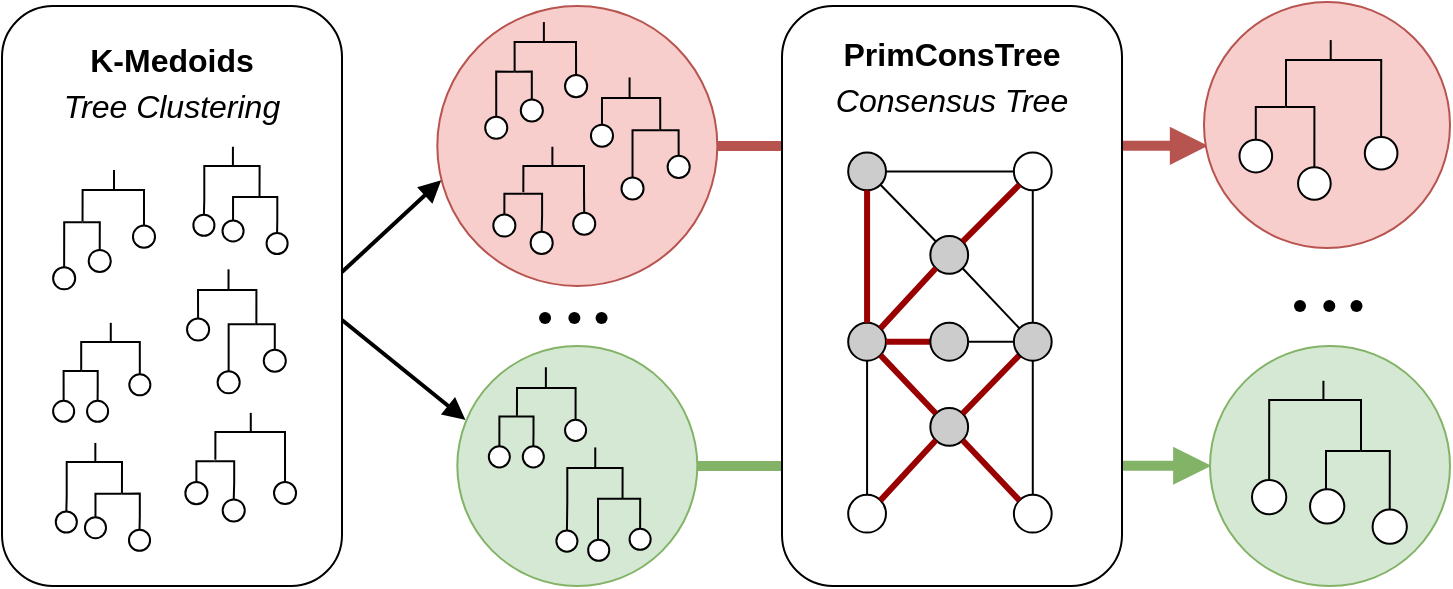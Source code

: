 <mxfile version="24.6.5" type="github">
  <diagram name="Page-1" id="-YpElkYaAKuWAmnfSbVi">
    <mxGraphModel dx="1420" dy="1908" grid="1" gridSize="10" guides="1" tooltips="1" connect="1" arrows="1" fold="1" page="1" pageScale="1" pageWidth="827" pageHeight="1169" math="0" shadow="0">
      <root>
        <mxCell id="0" />
        <mxCell id="1" parent="0" />
        <mxCell id="aS8s-DJT3k0Yt-bZ7xe9-233" style="edgeStyle=orthogonalEdgeStyle;rounded=0;orthogonalLoop=1;jettySize=auto;html=1;strokeWidth=5;endArrow=none;endFill=0;fillColor=#d5e8d4;strokeColor=#82b366;exitX=1;exitY=0.5;exitDx=0;exitDy=0;" edge="1" parent="1" source="aS8s-DJT3k0Yt-bZ7xe9-104">
          <mxGeometry relative="1" as="geometry">
            <mxPoint x="570" y="-290" as="sourcePoint" />
            <mxPoint x="640" y="-290" as="targetPoint" />
          </mxGeometry>
        </mxCell>
        <mxCell id="aS8s-DJT3k0Yt-bZ7xe9-235" style="edgeStyle=orthogonalEdgeStyle;rounded=0;orthogonalLoop=1;jettySize=auto;html=1;strokeWidth=5;endArrow=block;endFill=1;fillColor=#d5e8d4;strokeColor=#82b366;exitX=1;exitY=0.5;exitDx=0;exitDy=0;" edge="1" parent="1">
          <mxGeometry relative="1" as="geometry">
            <mxPoint x="772.66" y="-290.11" as="sourcePoint" />
            <mxPoint x="854.66" y="-290.11" as="targetPoint" />
          </mxGeometry>
        </mxCell>
        <mxCell id="aS8s-DJT3k0Yt-bZ7xe9-230" style="edgeStyle=orthogonalEdgeStyle;rounded=0;orthogonalLoop=1;jettySize=auto;html=1;exitX=1;exitY=0.5;exitDx=0;exitDy=0;entryX=0;entryY=0.241;entryDx=0;entryDy=0;entryPerimeter=0;endArrow=none;endFill=0;fillColor=#f8cecc;strokeColor=#b85450;strokeWidth=5;" edge="1" parent="1" source="aS8s-DJT3k0Yt-bZ7xe9-39" target="aS8s-DJT3k0Yt-bZ7xe9-221">
          <mxGeometry relative="1" as="geometry" />
        </mxCell>
        <mxCell id="aS8s-DJT3k0Yt-bZ7xe9-231" style="edgeStyle=orthogonalEdgeStyle;rounded=0;orthogonalLoop=1;jettySize=auto;html=1;exitX=1;exitY=0.5;exitDx=0;exitDy=0;entryX=0;entryY=0.241;entryDx=0;entryDy=0;entryPerimeter=0;endArrow=block;endFill=1;fillColor=#f8cecc;strokeColor=#b85450;strokeWidth=5;" edge="1" parent="1">
          <mxGeometry relative="1" as="geometry">
            <mxPoint x="781" y="-450.1" as="sourcePoint" />
            <mxPoint x="853" y="-450.1" as="targetPoint" />
          </mxGeometry>
        </mxCell>
        <mxCell id="aS8s-DJT3k0Yt-bZ7xe9-221" value="" style="rounded=1;whiteSpace=wrap;html=1;" vertex="1" parent="1">
          <mxGeometry x="640" y="-520" width="170" height="290" as="geometry" />
        </mxCell>
        <mxCell id="aS8s-DJT3k0Yt-bZ7xe9-1" value="" style="ellipse;whiteSpace=wrap;html=1;aspect=fixed;fontSize=16;movable=1;resizable=1;rotatable=1;deletable=1;editable=1;locked=0;connectable=1;rotation=0;container=0;spacingBottom=1;" vertex="1" parent="1">
          <mxGeometry x="673.09" y="-275.591" width="18.897" height="18.897" as="geometry" />
        </mxCell>
        <mxCell id="aS8s-DJT3k0Yt-bZ7xe9-2" value="" style="ellipse;whiteSpace=wrap;html=1;aspect=fixed;fontSize=20;fillColor=#CCCCCC;movable=1;resizable=1;rotatable=1;deletable=1;editable=1;locked=0;connectable=1;rotation=-90;container=0;" vertex="1" parent="1">
          <mxGeometry x="673.09" y="-446.76" width="18.897" height="18.897" as="geometry" />
        </mxCell>
        <mxCell id="aS8s-DJT3k0Yt-bZ7xe9-3" value="&lt;b&gt;&lt;br&gt;&lt;/b&gt;" style="ellipse;whiteSpace=wrap;html=1;aspect=fixed;fontSize=20;fillColor=#CCCCCC;movable=1;resizable=1;rotatable=1;deletable=1;editable=1;locked=0;connectable=1;rotation=-90;container=0;strokeColor=#000000;" vertex="1" parent="1">
          <mxGeometry x="673.09" y="-361.585" width="18.897" height="18.897" as="geometry" />
        </mxCell>
        <mxCell id="aS8s-DJT3k0Yt-bZ7xe9-4" value="" style="ellipse;whiteSpace=wrap;html=1;aspect=fixed;fontSize=16;movable=1;resizable=1;rotatable=1;deletable=1;editable=1;locked=0;connectable=1;rotation=0;container=0;spacingBottom=1;" vertex="1" parent="1">
          <mxGeometry x="755.942" y="-275.591" width="18.897" height="18.897" as="geometry" />
        </mxCell>
        <mxCell id="aS8s-DJT3k0Yt-bZ7xe9-5" value="" style="ellipse;whiteSpace=wrap;html=1;aspect=fixed;fontSize=16;movable=1;resizable=1;rotatable=1;deletable=1;editable=1;locked=0;connectable=1;rotation=0;container=0;spacingBottom=1;" vertex="1" parent="1">
          <mxGeometry x="755.942" y="-446.76" width="18.897" height="18.897" as="geometry" />
        </mxCell>
        <mxCell id="aS8s-DJT3k0Yt-bZ7xe9-6" value="" style="ellipse;whiteSpace=wrap;html=1;aspect=fixed;fontSize=20;fillColor=#CCCCCC;movable=1;resizable=1;rotatable=1;deletable=1;editable=1;locked=0;connectable=1;rotation=-90;container=0;" vertex="1" parent="1">
          <mxGeometry x="714.168" y="-404.991" width="18.897" height="18.897" as="geometry" />
        </mxCell>
        <mxCell id="aS8s-DJT3k0Yt-bZ7xe9-7" value="" style="ellipse;whiteSpace=wrap;html=1;aspect=fixed;fontSize=20;fillColor=#CCCCCC;movable=1;resizable=1;rotatable=1;deletable=1;editable=1;locked=0;connectable=1;rotation=-90;container=0;" vertex="1" parent="1">
          <mxGeometry x="714.168" y="-318.997" width="18.897" height="18.897" as="geometry" />
        </mxCell>
        <mxCell id="aS8s-DJT3k0Yt-bZ7xe9-8" value="" style="endArrow=none;html=1;rounded=0;entryX=0.5;entryY=0;entryDx=0;entryDy=0;exitX=0;exitY=0.5;exitDx=0;exitDy=0;movable=1;resizable=1;rotatable=1;deletable=1;editable=1;locked=0;connectable=1;" edge="1" parent="1" source="aS8s-DJT3k0Yt-bZ7xe9-3" target="aS8s-DJT3k0Yt-bZ7xe9-1">
          <mxGeometry width="50" height="50" relative="1" as="geometry">
            <mxPoint x="546.375" y="-361.585" as="sourcePoint" />
            <mxPoint x="456.561" y="-361.585" as="targetPoint" />
          </mxGeometry>
        </mxCell>
        <mxCell id="aS8s-DJT3k0Yt-bZ7xe9-9" value="" style="endArrow=none;html=1;rounded=0;entryX=0;entryY=0.5;entryDx=0;entryDy=0;exitX=1;exitY=0.5;exitDx=0;exitDy=0;movable=1;resizable=1;rotatable=1;deletable=1;editable=1;locked=0;connectable=1;strokeWidth=3;strokeColor=#990000;endFill=0;startArrow=none;startFill=0;" edge="1" parent="1" source="aS8s-DJT3k0Yt-bZ7xe9-3" target="aS8s-DJT3k0Yt-bZ7xe9-2">
          <mxGeometry width="50" height="50" relative="1" as="geometry">
            <mxPoint x="552.641" y="-368.956" as="sourcePoint" />
            <mxPoint x="462.827" y="-368.956" as="targetPoint" />
          </mxGeometry>
        </mxCell>
        <mxCell id="aS8s-DJT3k0Yt-bZ7xe9-10" value="" style="endArrow=none;html=1;rounded=0;entryX=0.5;entryY=0;entryDx=0;entryDy=0;exitX=0;exitY=0.5;exitDx=0;exitDy=0;movable=1;resizable=1;rotatable=1;deletable=1;editable=1;locked=0;connectable=1;" edge="1" parent="1" source="aS8s-DJT3k0Yt-bZ7xe9-24" target="aS8s-DJT3k0Yt-bZ7xe9-4">
          <mxGeometry width="50" height="50" relative="1" as="geometry">
            <mxPoint x="765.689" y="-338.653" as="sourcePoint" />
            <mxPoint x="529.665" y="-340.291" as="targetPoint" />
          </mxGeometry>
        </mxCell>
        <mxCell id="aS8s-DJT3k0Yt-bZ7xe9-11" value="" style="endArrow=none;html=1;rounded=0;entryX=1;entryY=0.5;entryDx=0;entryDy=0;exitX=0.5;exitY=1;exitDx=0;exitDy=0;movable=1;resizable=1;rotatable=1;deletable=1;editable=1;locked=0;connectable=1;" edge="1" parent="1" source="aS8s-DJT3k0Yt-bZ7xe9-5" target="aS8s-DJT3k0Yt-bZ7xe9-24">
          <mxGeometry width="50" height="50" relative="1" as="geometry">
            <mxPoint x="561.692" y="-535.211" as="sourcePoint" />
            <mxPoint x="765.689" y="-359.947" as="targetPoint" />
          </mxGeometry>
        </mxCell>
        <mxCell id="aS8s-DJT3k0Yt-bZ7xe9-12" value="" style="endArrow=none;html=1;rounded=0;exitX=1;exitY=1;exitDx=0;exitDy=0;entryX=0;entryY=1;entryDx=0;entryDy=0;movable=1;resizable=1;rotatable=1;deletable=1;editable=1;locked=0;connectable=1;strokeWidth=3;strokeColor=#990000;endFill=0;startArrow=none;startFill=0;" edge="1" parent="1" source="aS8s-DJT3k0Yt-bZ7xe9-6" target="aS8s-DJT3k0Yt-bZ7xe9-5">
          <mxGeometry width="50" height="50" relative="1" as="geometry">
            <mxPoint x="521.311" y="-339.472" as="sourcePoint" />
            <mxPoint x="526.881" y="-417.276" as="targetPoint" />
          </mxGeometry>
        </mxCell>
        <mxCell id="aS8s-DJT3k0Yt-bZ7xe9-13" value="" style="endArrow=none;html=1;rounded=0;entryX=1;entryY=1;entryDx=0;entryDy=0;exitX=0;exitY=0;exitDx=0;exitDy=0;movable=1;resizable=1;rotatable=1;deletable=1;editable=1;locked=0;connectable=1;strokeWidth=3;strokeColor=#990000;endFill=0;startArrow=none;startFill=0;" edge="1" parent="1" source="aS8s-DJT3k0Yt-bZ7xe9-6" target="aS8s-DJT3k0Yt-bZ7xe9-3">
          <mxGeometry width="50" height="50" relative="1" as="geometry">
            <mxPoint x="487.891" y="-472.149" as="sourcePoint" />
            <mxPoint x="463.523" y="-500.813" as="targetPoint" />
          </mxGeometry>
        </mxCell>
        <mxCell id="aS8s-DJT3k0Yt-bZ7xe9-14" value="" style="endArrow=none;html=1;rounded=0;exitX=0;exitY=1;exitDx=0;exitDy=0;entryX=1;entryY=0;entryDx=0;entryDy=0;movable=1;resizable=1;rotatable=1;deletable=1;editable=1;locked=0;connectable=1;strokeWidth=3;strokeColor=#990000;endFill=0;startArrow=none;startFill=0;" edge="1" parent="1" source="aS8s-DJT3k0Yt-bZ7xe9-3" target="aS8s-DJT3k0Yt-bZ7xe9-7">
          <mxGeometry width="50" height="50" relative="1" as="geometry">
            <mxPoint x="533.147" y="-367.318" as="sourcePoint" />
            <mxPoint x="496.246" y="-387.793" as="targetPoint" />
          </mxGeometry>
        </mxCell>
        <mxCell id="aS8s-DJT3k0Yt-bZ7xe9-15" value="" style="endArrow=none;html=1;rounded=0;exitX=0;exitY=0;exitDx=0;exitDy=0;entryX=0;entryY=1;entryDx=0;entryDy=0;movable=1;resizable=1;rotatable=1;deletable=1;editable=1;locked=0;connectable=1;strokeWidth=3;strokeColor=#990000;endFill=0;startArrow=none;startFill=0;" edge="1" parent="1" source="aS8s-DJT3k0Yt-bZ7xe9-4" target="aS8s-DJT3k0Yt-bZ7xe9-7">
          <mxGeometry width="50" height="50" relative="1" as="geometry">
            <mxPoint x="515.045" y="-349.3" as="sourcePoint" />
            <mxPoint x="521.311" y="-426.285" as="targetPoint" />
          </mxGeometry>
        </mxCell>
        <mxCell id="aS8s-DJT3k0Yt-bZ7xe9-16" value="" style="endArrow=none;html=1;rounded=0;entryX=1;entryY=1;entryDx=0;entryDy=0;exitX=0;exitY=0;exitDx=0;exitDy=0;movable=1;resizable=1;rotatable=1;deletable=1;editable=1;locked=0;connectable=1;strokeWidth=3;strokeColor=#990000;endFill=0;startArrow=none;startFill=0;" edge="1" parent="1" source="aS8s-DJT3k0Yt-bZ7xe9-24" target="aS8s-DJT3k0Yt-bZ7xe9-7">
          <mxGeometry width="50" height="50" relative="1" as="geometry">
            <mxPoint x="753.853" y="-341.929" as="sourcePoint" />
            <mxPoint x="463.523" y="-367.318" as="targetPoint" />
          </mxGeometry>
        </mxCell>
        <mxCell id="aS8s-DJT3k0Yt-bZ7xe9-17" value="" style="endArrow=none;html=1;rounded=0;entryX=0.5;entryY=1;entryDx=0;entryDy=0;exitX=0.5;exitY=0;exitDx=0;exitDy=0;movable=1;resizable=1;rotatable=1;deletable=1;editable=1;locked=0;connectable=1;strokeWidth=3;strokeColor=#990000;endFill=0;startArrow=none;startFill=0;" edge="1" parent="1" source="aS8s-DJT3k0Yt-bZ7xe9-21" target="aS8s-DJT3k0Yt-bZ7xe9-3">
          <mxGeometry width="50" height="50" relative="1" as="geometry">
            <mxPoint x="751.068" y="-354.214" as="sourcePoint" />
            <mxPoint x="711.383" y="-318.178" as="targetPoint" />
          </mxGeometry>
        </mxCell>
        <mxCell id="aS8s-DJT3k0Yt-bZ7xe9-18" value="" style="endArrow=none;html=1;rounded=0;entryX=0.5;entryY=1;entryDx=0;entryDy=0;movable=1;resizable=1;rotatable=1;deletable=1;editable=1;locked=0;connectable=1;exitX=0;exitY=0.5;exitDx=0;exitDy=0;" edge="1" parent="1" source="aS8s-DJT3k0Yt-bZ7xe9-5" target="aS8s-DJT3k0Yt-bZ7xe9-2">
          <mxGeometry width="50" height="50" relative="1" as="geometry">
            <mxPoint x="746.891" y="-434.475" as="sourcePoint" />
            <mxPoint x="711.383" y="-404.172" as="targetPoint" />
          </mxGeometry>
        </mxCell>
        <mxCell id="aS8s-DJT3k0Yt-bZ7xe9-19" value="" style="endArrow=none;html=1;rounded=0;entryX=0;entryY=1;entryDx=0;entryDy=0;exitX=1;exitY=0;exitDx=0;exitDy=0;movable=1;resizable=1;rotatable=1;deletable=1;editable=1;locked=0;connectable=1;" edge="1" parent="1" source="aS8s-DJT3k0Yt-bZ7xe9-24" target="aS8s-DJT3k0Yt-bZ7xe9-6">
          <mxGeometry width="50" height="50" relative="1" as="geometry">
            <mxPoint x="753.853" y="-356.671" as="sourcePoint" />
            <mxPoint x="716.953" y="-324.73" as="targetPoint" />
          </mxGeometry>
        </mxCell>
        <mxCell id="aS8s-DJT3k0Yt-bZ7xe9-20" value="" style="endArrow=none;html=1;rounded=0;entryX=0.5;entryY=1;entryDx=0;entryDy=0;exitX=0.5;exitY=0;exitDx=0;exitDy=0;movable=1;resizable=1;rotatable=1;deletable=1;editable=1;locked=0;connectable=1;" edge="1" parent="1" source="aS8s-DJT3k0Yt-bZ7xe9-24" target="aS8s-DJT3k0Yt-bZ7xe9-21">
          <mxGeometry width="50" height="50" relative="1" as="geometry">
            <mxPoint x="751.068" y="-349.3" as="sourcePoint" />
            <mxPoint x="493.461" y="-451.674" as="targetPoint" />
          </mxGeometry>
        </mxCell>
        <mxCell id="aS8s-DJT3k0Yt-bZ7xe9-21" value="" style="ellipse;whiteSpace=wrap;html=1;aspect=fixed;fillColor=#CCCCCC;movable=1;resizable=1;rotatable=1;deletable=1;editable=1;locked=0;connectable=1;rotation=-90;container=0;" vertex="1" parent="1">
          <mxGeometry x="714.168" y="-361.585" width="18.897" height="18.897" as="geometry" />
        </mxCell>
        <mxCell id="aS8s-DJT3k0Yt-bZ7xe9-22" value="" style="endArrow=none;html=1;rounded=0;entryX=1;entryY=0;entryDx=0;entryDy=0;exitX=0;exitY=0;exitDx=0;exitDy=0;movable=1;resizable=1;rotatable=1;deletable=1;editable=1;locked=0;connectable=1;strokeWidth=3;strokeColor=#990000;endFill=0;startArrow=none;startFill=0;" edge="1" parent="1" source="aS8s-DJT3k0Yt-bZ7xe9-7" target="aS8s-DJT3k0Yt-bZ7xe9-1">
          <mxGeometry width="50" height="50" relative="1" as="geometry">
            <mxPoint x="765.689" y="-477.063" as="sourcePoint" />
            <mxPoint x="741.321" y="-506.546" as="targetPoint" />
          </mxGeometry>
        </mxCell>
        <mxCell id="aS8s-DJT3k0Yt-bZ7xe9-23" value="" style="endArrow=none;html=1;rounded=0;entryX=0;entryY=1;entryDx=0;entryDy=0;exitX=1;exitY=0;exitDx=0;exitDy=0;movable=1;resizable=1;rotatable=1;deletable=1;editable=1;locked=0;connectable=1;" edge="1" parent="1" source="aS8s-DJT3k0Yt-bZ7xe9-6" target="aS8s-DJT3k0Yt-bZ7xe9-2">
          <mxGeometry width="50" height="50" relative="1" as="geometry">
            <mxPoint x="765.689" y="-460.683" as="sourcePoint" />
            <mxPoint x="741.321" y="-490.167" as="targetPoint" />
          </mxGeometry>
        </mxCell>
        <mxCell id="aS8s-DJT3k0Yt-bZ7xe9-24" value="" style="ellipse;whiteSpace=wrap;html=1;aspect=fixed;fillColor=#CCCCCC;movable=1;resizable=1;rotatable=1;deletable=1;editable=1;locked=0;connectable=1;rotation=-90;container=0;" vertex="1" parent="1">
          <mxGeometry x="755.942" y="-361.585" width="18.897" height="18.897" as="geometry" />
        </mxCell>
        <mxCell id="aS8s-DJT3k0Yt-bZ7xe9-195" value="" style="ellipse;whiteSpace=wrap;html=1;aspect=fixed;fillColor=#d5e8d4;strokeColor=#82b366;" vertex="1" parent="1">
          <mxGeometry x="854" y="-350" width="120" height="120" as="geometry" />
        </mxCell>
        <mxCell id="aS8s-DJT3k0Yt-bZ7xe9-222" value="" style="group" vertex="1" connectable="0" parent="1">
          <mxGeometry x="875" y="-332.74" width="77.67" height="81.66" as="geometry" />
        </mxCell>
        <mxCell id="aS8s-DJT3k0Yt-bZ7xe9-209" value="" style="endArrow=none;html=1;rounded=0;edgeStyle=orthogonalEdgeStyle;endFill=0;entryX=0.5;entryY=0;entryDx=0;entryDy=0;" edge="1" parent="aS8s-DJT3k0Yt-bZ7xe9-222" target="aS8s-DJT3k0Yt-bZ7xe9-210">
          <mxGeometry width="50" height="50" relative="1" as="geometry">
            <mxPoint x="43" y="9.74" as="sourcePoint" />
            <mxPoint x="5.449" y="32.261" as="targetPoint" />
            <Array as="points">
              <mxPoint x="9" y="10" />
            </Array>
          </mxGeometry>
        </mxCell>
        <mxCell id="aS8s-DJT3k0Yt-bZ7xe9-210" value="" style="ellipse;whiteSpace=wrap;html=1;aspect=fixed;fontSize=14;movable=1;resizable=1;rotatable=1;deletable=1;editable=1;locked=0;connectable=1;rotation=0;" vertex="1" parent="aS8s-DJT3k0Yt-bZ7xe9-222">
          <mxGeometry y="49.729" width="17.137" height="17.137" as="geometry" />
        </mxCell>
        <mxCell id="aS8s-DJT3k0Yt-bZ7xe9-211" value="" style="endArrow=none;html=1;rounded=0;edgeStyle=orthogonalEdgeStyle;endFill=0;" edge="1" parent="aS8s-DJT3k0Yt-bZ7xe9-222">
          <mxGeometry width="50" height="50" relative="1" as="geometry">
            <mxPoint x="42" y="9.74" as="sourcePoint" />
            <mxPoint x="54.503" y="34.949" as="targetPoint" />
            <Array as="points">
              <mxPoint x="55" y="10" />
            </Array>
          </mxGeometry>
        </mxCell>
        <mxCell id="aS8s-DJT3k0Yt-bZ7xe9-212" value="" style="ellipse;whiteSpace=wrap;html=1;aspect=fixed;fontSize=14;movable=1;resizable=1;rotatable=1;deletable=1;editable=1;locked=0;connectable=1;rotation=0;" vertex="1" parent="aS8s-DJT3k0Yt-bZ7xe9-222">
          <mxGeometry x="60.298" y="64.523" width="17.137" height="17.137" as="geometry" />
        </mxCell>
        <mxCell id="aS8s-DJT3k0Yt-bZ7xe9-213" value="" style="endArrow=none;html=1;rounded=0;movable=1;resizable=1;rotatable=1;deletable=1;editable=1;locked=0;connectable=1;" edge="1" parent="aS8s-DJT3k0Yt-bZ7xe9-222">
          <mxGeometry width="50" height="50" relative="1" as="geometry">
            <mxPoint x="65.935" y="69.536" as="sourcePoint" />
            <mxPoint x="65.38" y="69.114" as="targetPoint" />
          </mxGeometry>
        </mxCell>
        <mxCell id="aS8s-DJT3k0Yt-bZ7xe9-214" value="" style="ellipse;whiteSpace=wrap;html=1;aspect=fixed;fontSize=14;movable=1;resizable=1;rotatable=1;deletable=1;editable=1;locked=0;connectable=1;rotation=0;" vertex="1" parent="aS8s-DJT3k0Yt-bZ7xe9-222">
          <mxGeometry x="29.021" y="54.347" width="17.137" height="17.137" as="geometry" />
        </mxCell>
        <mxCell id="aS8s-DJT3k0Yt-bZ7xe9-215" value="" style="endArrow=none;html=1;rounded=0;entryX=0.5;entryY=0;entryDx=0;entryDy=0;edgeStyle=orthogonalEdgeStyle;endFill=0;" edge="1" parent="aS8s-DJT3k0Yt-bZ7xe9-222" target="aS8s-DJT3k0Yt-bZ7xe9-212">
          <mxGeometry width="50" height="50" relative="1" as="geometry">
            <mxPoint x="54.121" y="35.285" as="sourcePoint" />
            <mxPoint x="82.139" y="69.536" as="targetPoint" />
            <Array as="points">
              <mxPoint x="69" y="35" />
            </Array>
          </mxGeometry>
        </mxCell>
        <mxCell id="aS8s-DJT3k0Yt-bZ7xe9-216" value="" style="endArrow=none;html=1;rounded=0;entryX=0.5;entryY=0;entryDx=0;entryDy=0;edgeStyle=elbowEdgeStyle;endFill=0;" edge="1" parent="aS8s-DJT3k0Yt-bZ7xe9-222" target="aS8s-DJT3k0Yt-bZ7xe9-214">
          <mxGeometry width="50" height="50" relative="1" as="geometry">
            <mxPoint x="54.121" y="35.285" as="sourcePoint" />
            <mxPoint x="29.818" y="69.536" as="targetPoint" />
            <Array as="points">
              <mxPoint x="37" y="44" />
            </Array>
          </mxGeometry>
        </mxCell>
        <mxCell id="aS8s-DJT3k0Yt-bZ7xe9-160" value="" style="ellipse;whiteSpace=wrap;html=1;aspect=fixed;fillColor=#f8cecc;strokeColor=#b85450;" vertex="1" parent="1">
          <mxGeometry x="851" y="-522" width="123" height="123" as="geometry" />
        </mxCell>
        <mxCell id="aS8s-DJT3k0Yt-bZ7xe9-223" value="" style="group" vertex="1" connectable="0" parent="1">
          <mxGeometry x="868.74" y="-502.96" width="84" height="81.97" as="geometry" />
        </mxCell>
        <mxCell id="aS8s-DJT3k0Yt-bZ7xe9-182" value="" style="endArrow=none;html=1;rounded=0;movable=1;resizable=1;rotatable=1;deletable=1;editable=1;locked=0;connectable=1;" edge="1" parent="aS8s-DJT3k0Yt-bZ7xe9-223">
          <mxGeometry width="50" height="50" relative="1" as="geometry">
            <mxPoint x="34.913" y="68.288" as="sourcePoint" />
            <mxPoint x="34.36" y="67.858" as="targetPoint" />
          </mxGeometry>
        </mxCell>
        <mxCell id="aS8s-DJT3k0Yt-bZ7xe9-183" value="" style="ellipse;whiteSpace=wrap;html=1;aspect=fixed;fontSize=14;movable=1;resizable=1;rotatable=1;deletable=1;editable=1;locked=0;connectable=1;rotation=0;container=0;" vertex="1" parent="aS8s-DJT3k0Yt-bZ7xe9-223">
          <mxGeometry y="49.844" width="16.329" height="16.329" as="geometry" />
        </mxCell>
        <mxCell id="aS8s-DJT3k0Yt-bZ7xe9-184" value="" style="endArrow=none;html=1;rounded=0;edgeStyle=orthogonalEdgeStyle;endFill=0;" edge="1" parent="aS8s-DJT3k0Yt-bZ7xe9-223">
          <mxGeometry width="50" height="50" relative="1" as="geometry">
            <mxPoint x="56.26" y="9.96" as="sourcePoint" />
            <mxPoint x="23.26" y="32.96" as="targetPoint" />
            <Array as="points">
              <mxPoint x="24" y="10" />
            </Array>
          </mxGeometry>
        </mxCell>
        <mxCell id="aS8s-DJT3k0Yt-bZ7xe9-185" value="" style="endArrow=none;html=1;rounded=0;entryX=0.5;entryY=0;entryDx=0;entryDy=0;edgeStyle=orthogonalEdgeStyle;endFill=0;" edge="1" parent="aS8s-DJT3k0Yt-bZ7xe9-223" target="aS8s-DJT3k0Yt-bZ7xe9-187">
          <mxGeometry width="50" height="50" relative="1" as="geometry">
            <mxPoint x="23.121" y="33.425" as="sourcePoint" />
            <mxPoint x="51.088" y="68.288" as="targetPoint" />
            <Array as="points">
              <mxPoint x="37" y="33" />
            </Array>
          </mxGeometry>
        </mxCell>
        <mxCell id="aS8s-DJT3k0Yt-bZ7xe9-186" value="" style="endArrow=none;html=1;rounded=0;entryX=0.5;entryY=0;entryDx=0;entryDy=0;edgeStyle=orthogonalEdgeStyle;endFill=0;" edge="1" parent="aS8s-DJT3k0Yt-bZ7xe9-223" target="aS8s-DJT3k0Yt-bZ7xe9-183">
          <mxGeometry width="50" height="50" relative="1" as="geometry">
            <mxPoint x="23.121" y="33.425" as="sourcePoint" />
            <mxPoint x="-1.137" y="68.288" as="targetPoint" />
            <Array as="points">
              <mxPoint x="8.16" y="32.837" />
            </Array>
          </mxGeometry>
        </mxCell>
        <mxCell id="aS8s-DJT3k0Yt-bZ7xe9-187" value="" style="ellipse;whiteSpace=wrap;html=1;aspect=fixed;fontSize=14;movable=1;resizable=1;rotatable=1;deletable=1;editable=1;locked=0;connectable=1;rotation=0;container=0;" vertex="1" parent="aS8s-DJT3k0Yt-bZ7xe9-223">
          <mxGeometry x="29.287" y="63.527" width="16.329" height="16.329" as="geometry" />
        </mxCell>
        <mxCell id="aS8s-DJT3k0Yt-bZ7xe9-188" value="" style="ellipse;whiteSpace=wrap;html=1;aspect=fixed;fontSize=14;movable=1;resizable=1;rotatable=1;deletable=1;editable=1;locked=0;connectable=1;rotation=0;container=0;" vertex="1" parent="aS8s-DJT3k0Yt-bZ7xe9-223">
          <mxGeometry x="62.66" y="48.428" width="16.329" height="16.329" as="geometry" />
        </mxCell>
        <mxCell id="aS8s-DJT3k0Yt-bZ7xe9-189" value="" style="endArrow=none;html=1;rounded=0;entryX=0.5;entryY=0;entryDx=0;entryDy=0;edgeStyle=orthogonalEdgeStyle;endFill=0;" edge="1" parent="aS8s-DJT3k0Yt-bZ7xe9-223" target="aS8s-DJT3k0Yt-bZ7xe9-188">
          <mxGeometry width="50" height="50" relative="1" as="geometry">
            <mxPoint x="54.26" y="9.96" as="sourcePoint" />
            <mxPoint x="73.056" y="45.797" as="targetPoint" />
            <Array as="points">
              <mxPoint x="71" y="10" />
            </Array>
          </mxGeometry>
        </mxCell>
        <mxCell id="aS8s-DJT3k0Yt-bZ7xe9-344" value="" style="endArrow=none;html=1;rounded=0;" edge="1" parent="aS8s-DJT3k0Yt-bZ7xe9-223">
          <mxGeometry width="50" height="50" relative="1" as="geometry">
            <mxPoint x="45.62" y="10" as="sourcePoint" />
            <mxPoint x="45.62" as="targetPoint" />
          </mxGeometry>
        </mxCell>
        <mxCell id="aS8s-DJT3k0Yt-bZ7xe9-224" value="" style="group" vertex="1" connectable="0" parent="1">
          <mxGeometry x="889" y="-380" width="48.26" height="20" as="geometry" />
        </mxCell>
        <mxCell id="aS8s-DJT3k0Yt-bZ7xe9-225" value="" style="shape=waypoint;sketch=0;fillStyle=solid;size=6;pointerEvents=1;points=[];fillColor=none;resizable=0;rotatable=0;perimeter=centerPerimeter;snapToPoint=1;" vertex="1" parent="aS8s-DJT3k0Yt-bZ7xe9-224">
          <mxGeometry width="20" height="20" as="geometry" />
        </mxCell>
        <mxCell id="aS8s-DJT3k0Yt-bZ7xe9-226" value="" style="shape=waypoint;sketch=0;fillStyle=solid;size=6;pointerEvents=1;points=[];fillColor=none;resizable=0;rotatable=0;perimeter=centerPerimeter;snapToPoint=1;" vertex="1" parent="aS8s-DJT3k0Yt-bZ7xe9-224">
          <mxGeometry x="14.66" width="20" height="20" as="geometry" />
        </mxCell>
        <mxCell id="aS8s-DJT3k0Yt-bZ7xe9-227" value="" style="shape=waypoint;sketch=0;fillStyle=solid;size=6;pointerEvents=1;points=[];fillColor=none;resizable=0;rotatable=0;perimeter=centerPerimeter;snapToPoint=1;" vertex="1" parent="aS8s-DJT3k0Yt-bZ7xe9-224">
          <mxGeometry x="28.26" width="20" height="20" as="geometry" />
        </mxCell>
        <mxCell id="aS8s-DJT3k0Yt-bZ7xe9-39" value="" style="ellipse;whiteSpace=wrap;html=1;aspect=fixed;fillColor=#f8cecc;strokeColor=#b85450;container=0;" vertex="1" parent="1">
          <mxGeometry x="467.66" y="-520" width="140" height="140" as="geometry" />
        </mxCell>
        <mxCell id="aS8s-DJT3k0Yt-bZ7xe9-54" value="" style="endArrow=none;html=1;rounded=0;movable=1;resizable=1;rotatable=1;deletable=1;editable=1;locked=0;connectable=1;" edge="1" parent="1">
          <mxGeometry width="50" height="50" relative="1" as="geometry">
            <mxPoint x="586.396" y="-435.767" as="sourcePoint" />
            <mxPoint x="586.043" y="-436.039" as="targetPoint" />
          </mxGeometry>
        </mxCell>
        <mxCell id="aS8s-DJT3k0Yt-bZ7xe9-55" value="" style="ellipse;whiteSpace=wrap;html=1;aspect=fixed;fontSize=14;movable=1;resizable=1;rotatable=1;deletable=1;editable=1;locked=0;connectable=1;rotation=0;container=0;" vertex="1" parent="1">
          <mxGeometry x="559.738" y="-434.294" width="11.049" height="11.049" as="geometry" />
        </mxCell>
        <mxCell id="aS8s-DJT3k0Yt-bZ7xe9-57" value="" style="endArrow=none;html=1;rounded=0;entryX=0.5;entryY=0;entryDx=0;entryDy=0;edgeStyle=orthogonalEdgeStyle;endFill=0;" edge="1" parent="1" target="aS8s-DJT3k0Yt-bZ7xe9-59">
          <mxGeometry width="50" height="50" relative="1" as="geometry">
            <mxPoint x="578.882" y="-457.85" as="sourcePoint" />
            <mxPoint x="596.703" y="-435.767" as="targetPoint" />
          </mxGeometry>
        </mxCell>
        <mxCell id="aS8s-DJT3k0Yt-bZ7xe9-58" value="" style="endArrow=none;html=1;rounded=0;entryX=0.5;entryY=0;entryDx=0;entryDy=0;edgeStyle=elbowEdgeStyle;endFill=0;" edge="1" parent="1" target="aS8s-DJT3k0Yt-bZ7xe9-55">
          <mxGeometry width="50" height="50" relative="1" as="geometry">
            <mxPoint x="578.882" y="-457.85" as="sourcePoint" />
            <mxPoint x="563.425" y="-435.767" as="targetPoint" />
            <Array as="points">
              <mxPoint x="565.259" y="-446.8" />
            </Array>
          </mxGeometry>
        </mxCell>
        <mxCell id="aS8s-DJT3k0Yt-bZ7xe9-28" value="" style="endArrow=none;html=1;rounded=0;movable=1;resizable=1;rotatable=1;deletable=1;editable=1;locked=0;connectable=1;" edge="1" parent="1">
          <mxGeometry width="50" height="50" relative="1" as="geometry">
            <mxPoint x="513.84" y="-465.078" as="sourcePoint" />
            <mxPoint x="513.487" y="-465.35" as="targetPoint" />
          </mxGeometry>
        </mxCell>
        <mxCell id="aS8s-DJT3k0Yt-bZ7xe9-29" value="" style="ellipse;whiteSpace=wrap;html=1;aspect=fixed;fontSize=14;movable=1;resizable=1;rotatable=1;deletable=1;editable=1;locked=0;connectable=1;rotation=0;container=0;" vertex="1" parent="1">
          <mxGeometry x="491.593" y="-464.627" width="11.049" height="11.049" as="geometry" />
        </mxCell>
        <mxCell id="aS8s-DJT3k0Yt-bZ7xe9-30" value="" style="endArrow=none;html=1;rounded=0;edgeStyle=orthogonalEdgeStyle;endFill=0;" edge="1" parent="1">
          <mxGeometry width="50" height="50" relative="1" as="geometry">
            <mxPoint x="528" y="-502" as="sourcePoint" />
            <mxPoint x="506.326" y="-487.533" as="targetPoint" />
            <Array as="points">
              <mxPoint x="506" y="-502" />
            </Array>
          </mxGeometry>
        </mxCell>
        <mxCell id="aS8s-DJT3k0Yt-bZ7xe9-32" value="" style="endArrow=none;html=1;rounded=0;entryX=0.5;entryY=0;entryDx=0;entryDy=0;edgeStyle=orthogonalEdgeStyle;endFill=0;" edge="1" parent="1" target="aS8s-DJT3k0Yt-bZ7xe9-34">
          <mxGeometry width="50" height="50" relative="1" as="geometry">
            <mxPoint x="506.326" y="-487.161" as="sourcePoint" />
            <mxPoint x="524.146" y="-465.078" as="targetPoint" />
          </mxGeometry>
        </mxCell>
        <mxCell id="aS8s-DJT3k0Yt-bZ7xe9-33" value="" style="endArrow=none;html=1;rounded=0;entryX=0.5;entryY=0;entryDx=0;entryDy=0;edgeStyle=orthogonalEdgeStyle;endFill=0;" edge="1" parent="1" target="aS8s-DJT3k0Yt-bZ7xe9-29">
          <mxGeometry width="50" height="50" relative="1" as="geometry">
            <mxPoint x="506.326" y="-487.161" as="sourcePoint" />
            <mxPoint x="490.868" y="-465.078" as="targetPoint" />
            <Array as="points">
              <mxPoint x="496.793" y="-487.533" />
            </Array>
          </mxGeometry>
        </mxCell>
        <mxCell id="aS8s-DJT3k0Yt-bZ7xe9-34" value="" style="ellipse;whiteSpace=wrap;html=1;aspect=fixed;fontSize=14;movable=1;resizable=1;rotatable=1;deletable=1;editable=1;locked=0;connectable=1;rotation=0;container=0;" vertex="1" parent="1">
          <mxGeometry x="509.388" y="-473.293" width="11.049" height="11.049" as="geometry" />
        </mxCell>
        <mxCell id="aS8s-DJT3k0Yt-bZ7xe9-35" value="" style="ellipse;whiteSpace=wrap;html=1;aspect=fixed;fontSize=14;movable=1;resizable=1;rotatable=1;deletable=1;editable=1;locked=0;connectable=1;rotation=0;container=0;" vertex="1" parent="1">
          <mxGeometry x="531.521" y="-485.458" width="11.049" height="11.049" as="geometry" />
        </mxCell>
        <mxCell id="aS8s-DJT3k0Yt-bZ7xe9-36" value="" style="endArrow=none;html=1;rounded=0;entryX=0.5;entryY=0;entryDx=0;entryDy=0;edgeStyle=orthogonalEdgeStyle;endFill=0;" edge="1" parent="1" target="aS8s-DJT3k0Yt-bZ7xe9-35">
          <mxGeometry width="50" height="50" relative="1" as="geometry">
            <mxPoint x="527" y="-502" as="sourcePoint" />
            <mxPoint x="538.145" y="-479.324" as="targetPoint" />
          </mxGeometry>
        </mxCell>
        <mxCell id="aS8s-DJT3k0Yt-bZ7xe9-56" value="" style="endArrow=none;html=1;rounded=0;edgeStyle=orthogonalEdgeStyle;endFill=0;entryX=0.5;entryY=0;entryDx=0;entryDy=0;" edge="1" parent="1" target="aS8s-DJT3k0Yt-bZ7xe9-60">
          <mxGeometry width="50" height="50" relative="1" as="geometry">
            <mxPoint x="573" y="-474" as="sourcePoint" />
            <mxPoint x="547.925" y="-459.8" as="targetPoint" />
            <Array as="points">
              <mxPoint x="550" y="-474" />
            </Array>
          </mxGeometry>
        </mxCell>
        <mxCell id="aS8s-DJT3k0Yt-bZ7xe9-60" value="" style="ellipse;whiteSpace=wrap;html=1;aspect=fixed;fontSize=14;movable=1;resizable=1;rotatable=1;deletable=1;editable=1;locked=0;connectable=1;rotation=0;container=0;" vertex="1" parent="1">
          <mxGeometry x="544.46" y="-460.671" width="11.049" height="11.049" as="geometry" />
        </mxCell>
        <mxCell id="aS8s-DJT3k0Yt-bZ7xe9-61" value="" style="endArrow=none;html=1;rounded=0;edgeStyle=orthogonalEdgeStyle;endFill=0;" edge="1" parent="1">
          <mxGeometry width="50" height="50" relative="1" as="geometry">
            <mxPoint x="570" y="-474" as="sourcePoint" />
            <mxPoint x="579.125" y="-458.067" as="targetPoint" />
          </mxGeometry>
        </mxCell>
        <mxCell id="aS8s-DJT3k0Yt-bZ7xe9-59" value="" style="ellipse;whiteSpace=wrap;html=1;aspect=fixed;fontSize=14;movable=1;resizable=1;rotatable=1;deletable=1;editable=1;locked=0;connectable=1;rotation=0;container=0;" vertex="1" parent="1">
          <mxGeometry x="582.811" y="-445.066" width="11.049" height="11.049" as="geometry" />
        </mxCell>
        <mxCell id="aS8s-DJT3k0Yt-bZ7xe9-94" value="" style="endArrow=none;html=1;rounded=0;movable=1;resizable=1;rotatable=1;deletable=1;editable=1;locked=0;connectable=1;" edge="1" parent="1">
          <mxGeometry width="50" height="50" relative="1" as="geometry">
            <mxPoint x="517.896" y="-404.065" as="sourcePoint" />
            <mxPoint x="517.543" y="-404.337" as="targetPoint" />
          </mxGeometry>
        </mxCell>
        <mxCell id="aS8s-DJT3k0Yt-bZ7xe9-95" value="" style="ellipse;whiteSpace=wrap;html=1;aspect=fixed;fontSize=14;movable=1;resizable=1;rotatable=1;deletable=1;editable=1;locked=0;connectable=1;rotation=0;container=0;" vertex="1" parent="1">
          <mxGeometry x="495.649" y="-415.747" width="11.049" height="11.049" as="geometry" />
        </mxCell>
        <mxCell id="aS8s-DJT3k0Yt-bZ7xe9-96" value="" style="endArrow=none;html=1;rounded=0;edgeStyle=orthogonalEdgeStyle;endFill=0;" edge="1" parent="1">
          <mxGeometry width="50" height="50" relative="1" as="geometry">
            <mxPoint x="533" y="-440" as="sourcePoint" />
            <mxPoint x="510.659" y="-426.867" as="targetPoint" />
            <Array as="points">
              <mxPoint x="511" y="-440" />
            </Array>
          </mxGeometry>
        </mxCell>
        <mxCell id="aS8s-DJT3k0Yt-bZ7xe9-97" value="" style="endArrow=none;html=1;rounded=0;entryX=0.5;entryY=0;entryDx=0;entryDy=0;edgeStyle=orthogonalEdgeStyle;endFill=0;" edge="1" target="aS8s-DJT3k0Yt-bZ7xe9-99" parent="1">
          <mxGeometry width="50" height="50" relative="1" as="geometry">
            <mxPoint x="510.382" y="-426.147" as="sourcePoint" />
            <mxPoint x="528.202" y="-404.065" as="targetPoint" />
            <Array as="points">
              <mxPoint x="520.049" y="-426.32" />
              <mxPoint x="520.049" y="-415.32" />
              <mxPoint x="520.049" y="-415.32" />
            </Array>
          </mxGeometry>
        </mxCell>
        <mxCell id="aS8s-DJT3k0Yt-bZ7xe9-98" value="" style="endArrow=none;html=1;rounded=0;entryX=0.5;entryY=0;entryDx=0;entryDy=0;edgeStyle=orthogonalEdgeStyle;endFill=0;" edge="1" target="aS8s-DJT3k0Yt-bZ7xe9-95" parent="1">
          <mxGeometry width="50" height="50" relative="1" as="geometry">
            <mxPoint x="510.382" y="-426.147" as="sourcePoint" />
            <mxPoint x="494.924" y="-404.065" as="targetPoint" />
            <Array as="points">
              <mxPoint x="500.849" y="-426.52" />
            </Array>
          </mxGeometry>
        </mxCell>
        <mxCell id="aS8s-DJT3k0Yt-bZ7xe9-99" value="" style="ellipse;whiteSpace=wrap;html=1;aspect=fixed;fontSize=14;movable=1;resizable=1;rotatable=1;deletable=1;editable=1;locked=0;connectable=1;rotation=0;container=0;" vertex="1" parent="1">
          <mxGeometry x="514.311" y="-407.08" width="11.049" height="11.049" as="geometry" />
        </mxCell>
        <mxCell id="aS8s-DJT3k0Yt-bZ7xe9-100" value="" style="ellipse;whiteSpace=wrap;html=1;aspect=fixed;fontSize=14;movable=1;resizable=1;rotatable=1;deletable=1;editable=1;locked=0;connectable=1;rotation=0;container=0;" vertex="1" parent="1">
          <mxGeometry x="535.577" y="-416.644" width="11.049" height="11.049" as="geometry" />
        </mxCell>
        <mxCell id="aS8s-DJT3k0Yt-bZ7xe9-101" value="" style="endArrow=none;html=1;rounded=0;entryX=0.5;entryY=0;entryDx=0;entryDy=0;edgeStyle=orthogonalEdgeStyle;endFill=0;" edge="1" target="aS8s-DJT3k0Yt-bZ7xe9-100" parent="1">
          <mxGeometry width="50" height="50" relative="1" as="geometry">
            <mxPoint x="530" y="-440" as="sourcePoint" />
            <mxPoint x="542.201" y="-418.311" as="targetPoint" />
            <Array as="points">
              <mxPoint x="541" y="-440" />
              <mxPoint x="541" y="-428" />
              <mxPoint x="541" y="-428" />
            </Array>
          </mxGeometry>
        </mxCell>
        <mxCell id="aS8s-DJT3k0Yt-bZ7xe9-104" value="" style="ellipse;whiteSpace=wrap;html=1;aspect=fixed;fillColor=#d5e8d4;strokeColor=#82b366;container=0;" vertex="1" parent="1">
          <mxGeometry x="477.66" y="-350" width="120" height="120" as="geometry" />
        </mxCell>
        <mxCell id="aS8s-DJT3k0Yt-bZ7xe9-119" value="" style="endArrow=none;html=1;rounded=0;edgeStyle=orthogonalEdgeStyle;endFill=0;entryX=0.5;entryY=0;entryDx=0;entryDy=0;" edge="1" parent="1" target="aS8s-DJT3k0Yt-bZ7xe9-120">
          <mxGeometry width="50" height="50" relative="1" as="geometry">
            <mxPoint x="554" y="-289" as="sourcePoint" />
            <mxPoint x="530.495" y="-275.472" as="targetPoint" />
            <Array as="points">
              <mxPoint x="532.66" y="-289.2" />
              <mxPoint x="532.66" y="-272.2" />
              <mxPoint x="532.66" y="-272.2" />
            </Array>
          </mxGeometry>
        </mxCell>
        <mxCell id="aS8s-DJT3k0Yt-bZ7xe9-120" value="" style="ellipse;whiteSpace=wrap;html=1;aspect=fixed;fontSize=14;movable=1;resizable=1;rotatable=1;deletable=1;editable=1;locked=0;connectable=1;rotation=0;container=0;" vertex="1" parent="1">
          <mxGeometry x="527.187" y="-257.724" width="10.544" height="10.544" as="geometry" />
        </mxCell>
        <mxCell id="aS8s-DJT3k0Yt-bZ7xe9-121" value="" style="endArrow=none;html=1;rounded=0;exitX=1;exitY=0.5;exitDx=0;exitDy=0;edgeStyle=orthogonalEdgeStyle;endFill=0;" edge="1" parent="1">
          <mxGeometry width="50" height="50" relative="1" as="geometry">
            <mxPoint x="553.788" y="-288.995" as="sourcePoint" />
            <mxPoint x="560.269" y="-273.818" as="targetPoint" />
          </mxGeometry>
        </mxCell>
        <mxCell id="aS8s-DJT3k0Yt-bZ7xe9-122" value="" style="ellipse;whiteSpace=wrap;html=1;aspect=fixed;fontSize=14;movable=1;resizable=1;rotatable=1;deletable=1;editable=1;locked=0;connectable=1;rotation=0;container=0;" vertex="1" parent="1">
          <mxGeometry x="563.787" y="-258.622" width="10.544" height="10.544" as="geometry" />
        </mxCell>
        <mxCell id="aS8s-DJT3k0Yt-bZ7xe9-134" value="" style="endArrow=none;html=1;rounded=0;movable=1;resizable=1;rotatable=1;deletable=1;editable=1;locked=0;connectable=1;" edge="1" parent="1">
          <mxGeometry width="50" height="50" relative="1" as="geometry">
            <mxPoint x="567.208" y="-252.538" as="sourcePoint" />
            <mxPoint x="566.871" y="-252.797" as="targetPoint" />
          </mxGeometry>
        </mxCell>
        <mxCell id="aS8s-DJT3k0Yt-bZ7xe9-135" value="" style="ellipse;whiteSpace=wrap;html=1;aspect=fixed;fontSize=14;movable=1;resizable=1;rotatable=1;deletable=1;editable=1;locked=0;connectable=1;rotation=0;container=0;" vertex="1" parent="1">
          <mxGeometry x="543.078" y="-253.163" width="10.544" height="10.544" as="geometry" />
        </mxCell>
        <mxCell id="aS8s-DJT3k0Yt-bZ7xe9-136" value="" style="endArrow=none;html=1;rounded=0;entryX=0.5;entryY=0;entryDx=0;entryDy=0;edgeStyle=orthogonalEdgeStyle;endFill=0;" edge="1" parent="1" target="aS8s-DJT3k0Yt-bZ7xe9-122">
          <mxGeometry width="50" height="50" relative="1" as="geometry">
            <mxPoint x="560.037" y="-273.611" as="sourcePoint" />
            <mxPoint x="577.044" y="-252.538" as="targetPoint" />
            <Array as="points">
              <mxPoint x="569" y="-274" />
            </Array>
          </mxGeometry>
        </mxCell>
        <mxCell id="aS8s-DJT3k0Yt-bZ7xe9-137" value="" style="endArrow=none;html=1;rounded=0;entryX=0.5;entryY=0;entryDx=0;entryDy=0;edgeStyle=elbowEdgeStyle;endFill=0;" edge="1" parent="1" target="aS8s-DJT3k0Yt-bZ7xe9-135">
          <mxGeometry width="50" height="50" relative="1" as="geometry">
            <mxPoint x="560.037" y="-273.611" as="sourcePoint" />
            <mxPoint x="545.286" y="-252.538" as="targetPoint" />
            <Array as="points">
              <mxPoint x="548" y="-263" />
            </Array>
          </mxGeometry>
        </mxCell>
        <mxCell id="aS8s-DJT3k0Yt-bZ7xe9-108" value="" style="endArrow=none;html=1;rounded=0;movable=1;resizable=1;rotatable=1;deletable=1;editable=1;locked=0;connectable=1;" edge="1" parent="1">
          <mxGeometry width="50" height="50" relative="1" as="geometry">
            <mxPoint x="514.643" y="-293.65" as="sourcePoint" />
            <mxPoint x="514.306" y="-293.91" as="targetPoint" />
          </mxGeometry>
        </mxCell>
        <mxCell id="aS8s-DJT3k0Yt-bZ7xe9-109" value="" style="ellipse;whiteSpace=wrap;html=1;aspect=fixed;fontSize=14;movable=1;resizable=1;rotatable=1;deletable=1;editable=1;locked=0;connectable=1;rotation=0;container=0;" vertex="1" parent="1">
          <mxGeometry x="493.412" y="-299.837" width="10.544" height="10.544" as="geometry" />
        </mxCell>
        <mxCell id="aS8s-DJT3k0Yt-bZ7xe9-110" value="" style="endArrow=none;html=1;rounded=0;edgeStyle=orthogonalEdgeStyle;endFill=0;" edge="1" parent="1">
          <mxGeometry width="50" height="50" relative="1" as="geometry">
            <mxPoint x="529" y="-329" as="sourcePoint" />
            <mxPoint x="507.472" y="-315.08" as="targetPoint" />
            <Array as="points">
              <mxPoint x="508" y="-329" />
            </Array>
          </mxGeometry>
        </mxCell>
        <mxCell id="aS8s-DJT3k0Yt-bZ7xe9-111" value="" style="endArrow=none;html=1;rounded=0;entryX=0.5;entryY=0;entryDx=0;entryDy=0;edgeStyle=orthogonalEdgeStyle;endFill=0;" edge="1" parent="1" target="aS8s-DJT3k0Yt-bZ7xe9-113">
          <mxGeometry width="50" height="50" relative="1" as="geometry">
            <mxPoint x="507.472" y="-314.724" as="sourcePoint" />
            <mxPoint x="524.478" y="-293.65" as="targetPoint" />
            <Array as="points">
              <mxPoint x="515.743" y="-315.08" />
              <mxPoint x="515.743" y="-305.982" />
              <mxPoint x="515.743" y="-305.982" />
            </Array>
          </mxGeometry>
        </mxCell>
        <mxCell id="aS8s-DJT3k0Yt-bZ7xe9-112" value="" style="endArrow=none;html=1;rounded=0;entryX=0.5;entryY=0;entryDx=0;entryDy=0;edgeStyle=orthogonalEdgeStyle;endFill=0;" edge="1" parent="1" target="aS8s-DJT3k0Yt-bZ7xe9-109">
          <mxGeometry width="50" height="50" relative="1" as="geometry">
            <mxPoint x="507.472" y="-314.724" as="sourcePoint" />
            <mxPoint x="492.72" y="-293.65" as="targetPoint" />
            <Array as="points">
              <mxPoint x="498.374" y="-315.08" />
            </Array>
          </mxGeometry>
        </mxCell>
        <mxCell id="aS8s-DJT3k0Yt-bZ7xe9-113" value="" style="ellipse;whiteSpace=wrap;html=1;aspect=fixed;fontSize=14;movable=1;resizable=1;rotatable=1;deletable=1;editable=1;locked=0;connectable=1;rotation=0;container=0;" vertex="1" parent="1">
          <mxGeometry x="510.394" y="-299.836" width="10.544" height="10.544" as="geometry" />
        </mxCell>
        <mxCell id="aS8s-DJT3k0Yt-bZ7xe9-114" value="" style="ellipse;whiteSpace=wrap;html=1;aspect=fixed;fontSize=14;movable=1;resizable=1;rotatable=1;deletable=1;editable=1;locked=0;connectable=1;rotation=0;container=0;" vertex="1" parent="1">
          <mxGeometry x="531.516" y="-313.099" width="10.544" height="10.544" as="geometry" />
        </mxCell>
        <mxCell id="aS8s-DJT3k0Yt-bZ7xe9-115" value="" style="endArrow=none;html=1;rounded=0;entryX=0.5;entryY=0;entryDx=0;entryDy=0;edgeStyle=orthogonalEdgeStyle;endFill=0;" edge="1" parent="1" target="aS8s-DJT3k0Yt-bZ7xe9-114">
          <mxGeometry width="50" height="50" relative="1" as="geometry">
            <mxPoint x="528" y="-329" as="sourcePoint" />
            <mxPoint x="537.837" y="-307.246" as="targetPoint" />
          </mxGeometry>
        </mxCell>
        <mxCell id="aS8s-DJT3k0Yt-bZ7xe9-228" value="" style="group" vertex="1" connectable="0" parent="1">
          <mxGeometry x="511.53" y="-374" width="48.26" height="20" as="geometry" />
        </mxCell>
        <mxCell id="aS8s-DJT3k0Yt-bZ7xe9-143" value="" style="shape=waypoint;sketch=0;fillStyle=solid;size=6;pointerEvents=1;points=[];fillColor=none;resizable=0;rotatable=0;perimeter=centerPerimeter;snapToPoint=1;container=0;" vertex="1" parent="aS8s-DJT3k0Yt-bZ7xe9-228">
          <mxGeometry width="20" height="20" as="geometry" />
        </mxCell>
        <mxCell id="aS8s-DJT3k0Yt-bZ7xe9-144" value="" style="shape=waypoint;sketch=0;fillStyle=solid;size=6;pointerEvents=1;points=[];fillColor=none;resizable=0;rotatable=0;perimeter=centerPerimeter;snapToPoint=1;container=0;" vertex="1" parent="aS8s-DJT3k0Yt-bZ7xe9-228">
          <mxGeometry x="14.66" width="20" height="20" as="geometry" />
        </mxCell>
        <mxCell id="aS8s-DJT3k0Yt-bZ7xe9-145" value="" style="shape=waypoint;sketch=0;fillStyle=solid;size=6;pointerEvents=1;points=[];fillColor=none;resizable=0;rotatable=0;perimeter=centerPerimeter;snapToPoint=1;container=0;" vertex="1" parent="aS8s-DJT3k0Yt-bZ7xe9-228">
          <mxGeometry x="28.26" width="20" height="20" as="geometry" />
        </mxCell>
        <mxCell id="aS8s-DJT3k0Yt-bZ7xe9-236" value="&lt;p style=&quot;line-height: 50%;&quot;&gt;&lt;font style=&quot;font-size: 16px;&quot;&gt;&lt;b&gt;PrimConsTree&lt;/b&gt;&lt;/font&gt;&lt;/p&gt;&lt;div style=&quot;line-height: 120%;&quot;&gt;&lt;font style=&quot;font-size: 16px;&quot;&gt;&lt;i&gt;Consensus Tree&lt;/i&gt;&lt;/font&gt;&lt;/div&gt;&lt;p&gt;&lt;/p&gt;" style="text;html=1;align=center;verticalAlign=middle;whiteSpace=wrap;rounded=0;" vertex="1" parent="1">
          <mxGeometry x="640" y="-506" width="170" height="50" as="geometry" />
        </mxCell>
        <mxCell id="aS8s-DJT3k0Yt-bZ7xe9-237" value="" style="rounded=1;whiteSpace=wrap;html=1;" vertex="1" parent="1">
          <mxGeometry x="250" y="-520" width="170" height="290" as="geometry" />
        </mxCell>
        <mxCell id="aS8s-DJT3k0Yt-bZ7xe9-268" value="" style="endArrow=none;html=1;rounded=0;movable=1;resizable=1;rotatable=1;deletable=1;editable=1;locked=0;connectable=1;" edge="1" parent="1">
          <mxGeometry width="50" height="50" relative="1" as="geometry">
            <mxPoint x="384.456" y="-338.847" as="sourcePoint" />
            <mxPoint x="384.103" y="-339.119" as="targetPoint" />
          </mxGeometry>
        </mxCell>
        <mxCell id="aS8s-DJT3k0Yt-bZ7xe9-269" value="" style="ellipse;whiteSpace=wrap;html=1;aspect=fixed;fontSize=14;movable=1;resizable=1;rotatable=1;deletable=1;editable=1;locked=0;connectable=1;rotation=0;container=0;" vertex="1" parent="1">
          <mxGeometry x="357.798" y="-337.374" width="11.049" height="11.049" as="geometry" />
        </mxCell>
        <mxCell id="aS8s-DJT3k0Yt-bZ7xe9-270" value="" style="endArrow=none;html=1;rounded=0;entryX=0.5;entryY=0;entryDx=0;entryDy=0;edgeStyle=orthogonalEdgeStyle;endFill=0;" edge="1" target="aS8s-DJT3k0Yt-bZ7xe9-287" parent="1">
          <mxGeometry width="50" height="50" relative="1" as="geometry">
            <mxPoint x="376.942" y="-360.93" as="sourcePoint" />
            <mxPoint x="394.763" y="-338.847" as="targetPoint" />
          </mxGeometry>
        </mxCell>
        <mxCell id="aS8s-DJT3k0Yt-bZ7xe9-271" value="" style="endArrow=none;html=1;rounded=0;entryX=0.5;entryY=0;entryDx=0;entryDy=0;edgeStyle=elbowEdgeStyle;endFill=0;" edge="1" target="aS8s-DJT3k0Yt-bZ7xe9-269" parent="1">
          <mxGeometry width="50" height="50" relative="1" as="geometry">
            <mxPoint x="376.942" y="-360.93" as="sourcePoint" />
            <mxPoint x="361.485" y="-338.847" as="targetPoint" />
            <Array as="points">
              <mxPoint x="363.319" y="-349.88" />
            </Array>
          </mxGeometry>
        </mxCell>
        <mxCell id="aS8s-DJT3k0Yt-bZ7xe9-274" value="" style="endArrow=none;html=1;rounded=0;movable=1;resizable=1;rotatable=1;deletable=1;editable=1;locked=0;connectable=1;" edge="1" parent="1">
          <mxGeometry width="50" height="50" relative="1" as="geometry">
            <mxPoint x="297.79" y="-389.818" as="sourcePoint" />
            <mxPoint x="297.437" y="-390.09" as="targetPoint" />
          </mxGeometry>
        </mxCell>
        <mxCell id="aS8s-DJT3k0Yt-bZ7xe9-275" value="" style="ellipse;whiteSpace=wrap;html=1;aspect=fixed;fontSize=14;movable=1;resizable=1;rotatable=1;deletable=1;editable=1;locked=0;connectable=1;rotation=0;container=0;" vertex="1" parent="1">
          <mxGeometry x="275.543" y="-389.367" width="11.049" height="11.049" as="geometry" />
        </mxCell>
        <mxCell id="aS8s-DJT3k0Yt-bZ7xe9-276" value="" style="endArrow=none;html=1;rounded=0;edgeStyle=orthogonalEdgeStyle;endFill=0;" edge="1" parent="1">
          <mxGeometry width="50" height="50" relative="1" as="geometry">
            <mxPoint x="307" y="-428" as="sourcePoint" />
            <mxPoint x="290.276" y="-412.273" as="targetPoint" />
            <Array as="points">
              <mxPoint x="290" y="-428" />
            </Array>
          </mxGeometry>
        </mxCell>
        <mxCell id="aS8s-DJT3k0Yt-bZ7xe9-277" value="" style="endArrow=none;html=1;rounded=0;entryX=0.5;entryY=0;entryDx=0;entryDy=0;edgeStyle=orthogonalEdgeStyle;endFill=0;" edge="1" target="aS8s-DJT3k0Yt-bZ7xe9-279" parent="1">
          <mxGeometry width="50" height="50" relative="1" as="geometry">
            <mxPoint x="290.276" y="-411.901" as="sourcePoint" />
            <mxPoint x="308.096" y="-389.818" as="targetPoint" />
          </mxGeometry>
        </mxCell>
        <mxCell id="aS8s-DJT3k0Yt-bZ7xe9-278" value="" style="endArrow=none;html=1;rounded=0;entryX=0.5;entryY=0;entryDx=0;entryDy=0;edgeStyle=orthogonalEdgeStyle;endFill=0;" edge="1" target="aS8s-DJT3k0Yt-bZ7xe9-275" parent="1">
          <mxGeometry width="50" height="50" relative="1" as="geometry">
            <mxPoint x="290.276" y="-411.901" as="sourcePoint" />
            <mxPoint x="274.818" y="-389.818" as="targetPoint" />
            <Array as="points">
              <mxPoint x="280.743" y="-412.273" />
            </Array>
          </mxGeometry>
        </mxCell>
        <mxCell id="aS8s-DJT3k0Yt-bZ7xe9-279" value="" style="ellipse;whiteSpace=wrap;html=1;aspect=fixed;fontSize=14;movable=1;resizable=1;rotatable=1;deletable=1;editable=1;locked=0;connectable=1;rotation=0;container=0;" vertex="1" parent="1">
          <mxGeometry x="293.338" y="-398.033" width="11.049" height="11.049" as="geometry" />
        </mxCell>
        <mxCell id="aS8s-DJT3k0Yt-bZ7xe9-280" value="" style="ellipse;whiteSpace=wrap;html=1;aspect=fixed;fontSize=14;movable=1;resizable=1;rotatable=1;deletable=1;editable=1;locked=0;connectable=1;rotation=0;container=0;" vertex="1" parent="1">
          <mxGeometry x="315.471" y="-410.198" width="11.049" height="11.049" as="geometry" />
        </mxCell>
        <mxCell id="aS8s-DJT3k0Yt-bZ7xe9-281" value="" style="endArrow=none;html=1;rounded=0;entryX=0.5;entryY=0;entryDx=0;entryDy=0;edgeStyle=orthogonalEdgeStyle;endFill=0;" edge="1" target="aS8s-DJT3k0Yt-bZ7xe9-280" parent="1">
          <mxGeometry width="50" height="50" relative="1" as="geometry">
            <mxPoint x="307" y="-428" as="sourcePoint" />
            <mxPoint x="322.095" y="-404.064" as="targetPoint" />
            <Array as="points">
              <mxPoint x="321" y="-428" />
            </Array>
          </mxGeometry>
        </mxCell>
        <mxCell id="aS8s-DJT3k0Yt-bZ7xe9-284" value="" style="endArrow=none;html=1;rounded=0;edgeStyle=orthogonalEdgeStyle;endFill=0;entryX=0.5;entryY=0;entryDx=0;entryDy=0;" edge="1" target="aS8s-DJT3k0Yt-bZ7xe9-285" parent="1">
          <mxGeometry width="50" height="50" relative="1" as="geometry">
            <mxPoint x="371" y="-378" as="sourcePoint" />
            <mxPoint x="345.985" y="-362.88" as="targetPoint" />
            <Array as="points">
              <mxPoint x="348" y="-378" />
            </Array>
          </mxGeometry>
        </mxCell>
        <mxCell id="aS8s-DJT3k0Yt-bZ7xe9-285" value="" style="ellipse;whiteSpace=wrap;html=1;aspect=fixed;fontSize=14;movable=1;resizable=1;rotatable=1;deletable=1;editable=1;locked=0;connectable=1;rotation=0;container=0;" vertex="1" parent="1">
          <mxGeometry x="342.52" y="-363.751" width="11.049" height="11.049" as="geometry" />
        </mxCell>
        <mxCell id="aS8s-DJT3k0Yt-bZ7xe9-286" value="" style="endArrow=none;html=1;rounded=0;edgeStyle=orthogonalEdgeStyle;endFill=0;" edge="1" parent="1">
          <mxGeometry width="50" height="50" relative="1" as="geometry">
            <mxPoint x="370" y="-378" as="sourcePoint" />
            <mxPoint x="377.185" y="-361.147" as="targetPoint" />
          </mxGeometry>
        </mxCell>
        <mxCell id="aS8s-DJT3k0Yt-bZ7xe9-287" value="" style="ellipse;whiteSpace=wrap;html=1;aspect=fixed;fontSize=14;movable=1;resizable=1;rotatable=1;deletable=1;editable=1;locked=0;connectable=1;rotation=0;container=0;" vertex="1" parent="1">
          <mxGeometry x="380.871" y="-348.146" width="11.049" height="11.049" as="geometry" />
        </mxCell>
        <mxCell id="aS8s-DJT3k0Yt-bZ7xe9-290" value="" style="endArrow=none;html=1;rounded=0;movable=1;resizable=1;rotatable=1;deletable=1;editable=1;locked=0;connectable=1;" edge="1" parent="1">
          <mxGeometry width="50" height="50" relative="1" as="geometry">
            <mxPoint x="363.926" y="-270.275" as="sourcePoint" />
            <mxPoint x="363.573" y="-270.547" as="targetPoint" />
          </mxGeometry>
        </mxCell>
        <mxCell id="aS8s-DJT3k0Yt-bZ7xe9-291" value="" style="ellipse;whiteSpace=wrap;html=1;aspect=fixed;fontSize=14;movable=1;resizable=1;rotatable=1;deletable=1;editable=1;locked=0;connectable=1;rotation=0;container=0;" vertex="1" parent="1">
          <mxGeometry x="341.679" y="-281.957" width="11.049" height="11.049" as="geometry" />
        </mxCell>
        <mxCell id="aS8s-DJT3k0Yt-bZ7xe9-292" value="" style="endArrow=none;html=1;rounded=0;edgeStyle=orthogonalEdgeStyle;endFill=0;" edge="1" parent="1">
          <mxGeometry width="50" height="50" relative="1" as="geometry">
            <mxPoint x="366" y="-307" as="sourcePoint" />
            <mxPoint x="356.689" y="-293.077" as="targetPoint" />
          </mxGeometry>
        </mxCell>
        <mxCell id="aS8s-DJT3k0Yt-bZ7xe9-293" value="" style="endArrow=none;html=1;rounded=0;entryX=0.5;entryY=0;entryDx=0;entryDy=0;edgeStyle=orthogonalEdgeStyle;endFill=0;" edge="1" target="aS8s-DJT3k0Yt-bZ7xe9-295" parent="1">
          <mxGeometry width="50" height="50" relative="1" as="geometry">
            <mxPoint x="356.412" y="-292.357" as="sourcePoint" />
            <mxPoint x="374.232" y="-270.275" as="targetPoint" />
            <Array as="points">
              <mxPoint x="366.079" y="-292.53" />
              <mxPoint x="366.079" y="-281.53" />
              <mxPoint x="366.079" y="-281.53" />
            </Array>
          </mxGeometry>
        </mxCell>
        <mxCell id="aS8s-DJT3k0Yt-bZ7xe9-294" value="" style="endArrow=none;html=1;rounded=0;entryX=0.5;entryY=0;entryDx=0;entryDy=0;edgeStyle=orthogonalEdgeStyle;endFill=0;" edge="1" target="aS8s-DJT3k0Yt-bZ7xe9-291" parent="1">
          <mxGeometry width="50" height="50" relative="1" as="geometry">
            <mxPoint x="356.412" y="-292.357" as="sourcePoint" />
            <mxPoint x="340.954" y="-270.275" as="targetPoint" />
            <Array as="points">
              <mxPoint x="346.879" y="-292.73" />
            </Array>
          </mxGeometry>
        </mxCell>
        <mxCell id="aS8s-DJT3k0Yt-bZ7xe9-295" value="" style="ellipse;whiteSpace=wrap;html=1;aspect=fixed;fontSize=14;movable=1;resizable=1;rotatable=1;deletable=1;editable=1;locked=0;connectable=1;rotation=0;container=0;" vertex="1" parent="1">
          <mxGeometry x="360.341" y="-273.29" width="11.049" height="11.049" as="geometry" />
        </mxCell>
        <mxCell id="aS8s-DJT3k0Yt-bZ7xe9-296" value="" style="ellipse;whiteSpace=wrap;html=1;aspect=fixed;fontSize=14;movable=1;resizable=1;rotatable=1;deletable=1;editable=1;locked=0;connectable=1;rotation=0;container=0;" vertex="1" parent="1">
          <mxGeometry x="385.997" y="-282.004" width="11.049" height="11.049" as="geometry" />
        </mxCell>
        <mxCell id="aS8s-DJT3k0Yt-bZ7xe9-297" value="" style="endArrow=none;html=1;rounded=0;entryX=0.5;entryY=0;entryDx=0;entryDy=0;edgeStyle=orthogonalEdgeStyle;endFill=0;" edge="1" target="aS8s-DJT3k0Yt-bZ7xe9-296" parent="1">
          <mxGeometry width="50" height="50" relative="1" as="geometry">
            <mxPoint x="365" y="-307" as="sourcePoint" />
            <mxPoint x="388.231" y="-284.521" as="targetPoint" />
            <Array as="points">
              <mxPoint x="392" y="-307" />
            </Array>
          </mxGeometry>
        </mxCell>
        <mxCell id="aS8s-DJT3k0Yt-bZ7xe9-300" value="" style="endArrow=none;html=1;rounded=0;edgeStyle=orthogonalEdgeStyle;endFill=0;entryX=0.5;entryY=0;entryDx=0;entryDy=0;" edge="1" target="aS8s-DJT3k0Yt-bZ7xe9-301" parent="1">
          <mxGeometry width="50" height="50" relative="1" as="geometry">
            <mxPoint x="373" y="-440" as="sourcePoint" />
            <mxPoint x="348.985" y="-426.382" as="targetPoint" />
            <Array as="points">
              <mxPoint x="351.15" y="-440.11" />
              <mxPoint x="351.15" y="-423.11" />
              <mxPoint x="351.15" y="-423.11" />
            </Array>
          </mxGeometry>
        </mxCell>
        <mxCell id="aS8s-DJT3k0Yt-bZ7xe9-301" value="" style="ellipse;whiteSpace=wrap;html=1;aspect=fixed;fontSize=14;movable=1;resizable=1;rotatable=1;deletable=1;editable=1;locked=0;connectable=1;rotation=0;container=0;" vertex="1" parent="1">
          <mxGeometry x="345.677" y="-415.634" width="10.544" height="10.544" as="geometry" />
        </mxCell>
        <mxCell id="aS8s-DJT3k0Yt-bZ7xe9-302" value="" style="endArrow=none;html=1;rounded=0;edgeStyle=orthogonalEdgeStyle;endFill=0;" edge="1" parent="1">
          <mxGeometry width="50" height="50" relative="1" as="geometry">
            <mxPoint x="371" y="-440" as="sourcePoint" />
            <mxPoint x="378.759" y="-424.728" as="targetPoint" />
          </mxGeometry>
        </mxCell>
        <mxCell id="aS8s-DJT3k0Yt-bZ7xe9-303" value="" style="ellipse;whiteSpace=wrap;html=1;aspect=fixed;fontSize=14;movable=1;resizable=1;rotatable=1;deletable=1;editable=1;locked=0;connectable=1;rotation=0;container=0;" vertex="1" parent="1">
          <mxGeometry x="382.277" y="-406.532" width="10.544" height="10.544" as="geometry" />
        </mxCell>
        <mxCell id="aS8s-DJT3k0Yt-bZ7xe9-304" value="" style="endArrow=none;html=1;rounded=0;movable=1;resizable=1;rotatable=1;deletable=1;editable=1;locked=0;connectable=1;" edge="1" parent="1">
          <mxGeometry width="50" height="50" relative="1" as="geometry">
            <mxPoint x="385.698" y="-403.448" as="sourcePoint" />
            <mxPoint x="385.361" y="-403.707" as="targetPoint" />
          </mxGeometry>
        </mxCell>
        <mxCell id="aS8s-DJT3k0Yt-bZ7xe9-305" value="" style="ellipse;whiteSpace=wrap;html=1;aspect=fixed;fontSize=14;movable=1;resizable=1;rotatable=1;deletable=1;editable=1;locked=0;connectable=1;rotation=0;container=0;" vertex="1" parent="1">
          <mxGeometry x="360.258" y="-412.793" width="10.544" height="10.544" as="geometry" />
        </mxCell>
        <mxCell id="aS8s-DJT3k0Yt-bZ7xe9-306" value="" style="endArrow=none;html=1;rounded=0;entryX=0.5;entryY=0;entryDx=0;entryDy=0;edgeStyle=orthogonalEdgeStyle;endFill=0;" edge="1" target="aS8s-DJT3k0Yt-bZ7xe9-303" parent="1">
          <mxGeometry width="50" height="50" relative="1" as="geometry">
            <mxPoint x="378.527" y="-424.521" as="sourcePoint" />
            <mxPoint x="395.534" y="-403.448" as="targetPoint" />
            <Array as="points">
              <mxPoint x="387.67" y="-424.11" />
              <mxPoint x="387.67" y="-413.11" />
            </Array>
          </mxGeometry>
        </mxCell>
        <mxCell id="aS8s-DJT3k0Yt-bZ7xe9-307" value="" style="endArrow=none;html=1;rounded=0;entryX=0.5;entryY=0;entryDx=0;entryDy=0;edgeStyle=elbowEdgeStyle;endFill=0;" edge="1" target="aS8s-DJT3k0Yt-bZ7xe9-305" parent="1">
          <mxGeometry width="50" height="50" relative="1" as="geometry">
            <mxPoint x="378.527" y="-424.521" as="sourcePoint" />
            <mxPoint x="363.776" y="-403.448" as="targetPoint" />
            <Array as="points">
              <mxPoint x="365.526" y="-413.976" />
            </Array>
          </mxGeometry>
        </mxCell>
        <mxCell id="aS8s-DJT3k0Yt-bZ7xe9-310" value="" style="endArrow=none;html=1;rounded=0;movable=1;resizable=1;rotatable=1;deletable=1;editable=1;locked=0;connectable=1;" edge="1" parent="1">
          <mxGeometry width="50" height="50" relative="1" as="geometry">
            <mxPoint x="296.773" y="-316.42" as="sourcePoint" />
            <mxPoint x="296.436" y="-316.68" as="targetPoint" />
          </mxGeometry>
        </mxCell>
        <mxCell id="aS8s-DJT3k0Yt-bZ7xe9-311" value="" style="ellipse;whiteSpace=wrap;html=1;aspect=fixed;fontSize=14;movable=1;resizable=1;rotatable=1;deletable=1;editable=1;locked=0;connectable=1;rotation=0;container=0;" vertex="1" parent="1">
          <mxGeometry x="275.542" y="-322.607" width="10.544" height="10.544" as="geometry" />
        </mxCell>
        <mxCell id="aS8s-DJT3k0Yt-bZ7xe9-312" value="" style="endArrow=none;html=1;rounded=0;edgeStyle=orthogonalEdgeStyle;endFill=0;" edge="1" parent="1">
          <mxGeometry width="50" height="50" relative="1" as="geometry">
            <mxPoint x="311" y="-352" as="sourcePoint" />
            <mxPoint x="289.602" y="-337.85" as="targetPoint" />
            <Array as="points">
              <mxPoint x="290" y="-352" />
            </Array>
          </mxGeometry>
        </mxCell>
        <mxCell id="aS8s-DJT3k0Yt-bZ7xe9-313" value="" style="endArrow=none;html=1;rounded=0;entryX=0.5;entryY=0;entryDx=0;entryDy=0;edgeStyle=orthogonalEdgeStyle;endFill=0;" edge="1" target="aS8s-DJT3k0Yt-bZ7xe9-315" parent="1">
          <mxGeometry width="50" height="50" relative="1" as="geometry">
            <mxPoint x="289.602" y="-337.494" as="sourcePoint" />
            <mxPoint x="306.608" y="-316.42" as="targetPoint" />
            <Array as="points">
              <mxPoint x="297.873" y="-337.85" />
              <mxPoint x="297.873" y="-328.752" />
              <mxPoint x="297.873" y="-328.752" />
            </Array>
          </mxGeometry>
        </mxCell>
        <mxCell id="aS8s-DJT3k0Yt-bZ7xe9-314" value="" style="endArrow=none;html=1;rounded=0;entryX=0.5;entryY=0;entryDx=0;entryDy=0;edgeStyle=orthogonalEdgeStyle;endFill=0;" edge="1" target="aS8s-DJT3k0Yt-bZ7xe9-311" parent="1">
          <mxGeometry width="50" height="50" relative="1" as="geometry">
            <mxPoint x="289.602" y="-337.494" as="sourcePoint" />
            <mxPoint x="274.85" y="-316.42" as="targetPoint" />
            <Array as="points">
              <mxPoint x="280.504" y="-337.85" />
            </Array>
          </mxGeometry>
        </mxCell>
        <mxCell id="aS8s-DJT3k0Yt-bZ7xe9-315" value="" style="ellipse;whiteSpace=wrap;html=1;aspect=fixed;fontSize=14;movable=1;resizable=1;rotatable=1;deletable=1;editable=1;locked=0;connectable=1;rotation=0;container=0;" vertex="1" parent="1">
          <mxGeometry x="292.524" y="-322.606" width="10.544" height="10.544" as="geometry" />
        </mxCell>
        <mxCell id="aS8s-DJT3k0Yt-bZ7xe9-316" value="" style="ellipse;whiteSpace=wrap;html=1;aspect=fixed;fontSize=14;movable=1;resizable=1;rotatable=1;deletable=1;editable=1;locked=0;connectable=1;rotation=0;container=0;" vertex="1" parent="1">
          <mxGeometry x="313.646" y="-335.869" width="10.544" height="10.544" as="geometry" />
        </mxCell>
        <mxCell id="aS8s-DJT3k0Yt-bZ7xe9-317" value="" style="endArrow=none;html=1;rounded=0;entryX=0.5;entryY=0;entryDx=0;entryDy=0;edgeStyle=orthogonalEdgeStyle;endFill=0;" edge="1" target="aS8s-DJT3k0Yt-bZ7xe9-316" parent="1">
          <mxGeometry width="50" height="50" relative="1" as="geometry">
            <mxPoint x="310" y="-352" as="sourcePoint" />
            <mxPoint x="319.967" y="-330.016" as="targetPoint" />
          </mxGeometry>
        </mxCell>
        <mxCell id="aS8s-DJT3k0Yt-bZ7xe9-321" value="" style="endArrow=none;html=1;rounded=0;edgeStyle=orthogonalEdgeStyle;endFill=0;entryX=0.5;entryY=0;entryDx=0;entryDy=0;" edge="1" target="aS8s-DJT3k0Yt-bZ7xe9-322" parent="1">
          <mxGeometry width="50" height="50" relative="1" as="geometry">
            <mxPoint x="304" y="-292" as="sourcePoint" />
            <mxPoint x="280.195" y="-278.012" as="targetPoint" />
            <Array as="points">
              <mxPoint x="282.36" y="-291.74" />
              <mxPoint x="282.36" y="-274.74" />
              <mxPoint x="282.36" y="-274.74" />
            </Array>
          </mxGeometry>
        </mxCell>
        <mxCell id="aS8s-DJT3k0Yt-bZ7xe9-322" value="" style="ellipse;whiteSpace=wrap;html=1;aspect=fixed;fontSize=14;movable=1;resizable=1;rotatable=1;deletable=1;editable=1;locked=0;connectable=1;rotation=0;container=0;" vertex="1" parent="1">
          <mxGeometry x="276.887" y="-267.264" width="10.544" height="10.544" as="geometry" />
        </mxCell>
        <mxCell id="aS8s-DJT3k0Yt-bZ7xe9-323" value="" style="endArrow=none;html=1;rounded=0;edgeStyle=orthogonalEdgeStyle;endFill=0;" edge="1" parent="1">
          <mxGeometry width="50" height="50" relative="1" as="geometry">
            <mxPoint x="303" y="-292" as="sourcePoint" />
            <mxPoint x="309.969" y="-276.358" as="targetPoint" />
          </mxGeometry>
        </mxCell>
        <mxCell id="aS8s-DJT3k0Yt-bZ7xe9-324" value="" style="ellipse;whiteSpace=wrap;html=1;aspect=fixed;fontSize=14;movable=1;resizable=1;rotatable=1;deletable=1;editable=1;locked=0;connectable=1;rotation=0;container=0;" vertex="1" parent="1">
          <mxGeometry x="313.487" y="-258.162" width="10.544" height="10.544" as="geometry" />
        </mxCell>
        <mxCell id="aS8s-DJT3k0Yt-bZ7xe9-325" value="" style="endArrow=none;html=1;rounded=0;movable=1;resizable=1;rotatable=1;deletable=1;editable=1;locked=0;connectable=1;" edge="1" parent="1">
          <mxGeometry width="50" height="50" relative="1" as="geometry">
            <mxPoint x="316.908" y="-255.078" as="sourcePoint" />
            <mxPoint x="316.571" y="-255.337" as="targetPoint" />
          </mxGeometry>
        </mxCell>
        <mxCell id="aS8s-DJT3k0Yt-bZ7xe9-326" value="" style="ellipse;whiteSpace=wrap;html=1;aspect=fixed;fontSize=14;movable=1;resizable=1;rotatable=1;deletable=1;editable=1;locked=0;connectable=1;rotation=0;container=0;" vertex="1" parent="1">
          <mxGeometry x="291.468" y="-264.423" width="10.544" height="10.544" as="geometry" />
        </mxCell>
        <mxCell id="aS8s-DJT3k0Yt-bZ7xe9-327" value="" style="endArrow=none;html=1;rounded=0;entryX=0.5;entryY=0;entryDx=0;entryDy=0;edgeStyle=orthogonalEdgeStyle;endFill=0;" edge="1" target="aS8s-DJT3k0Yt-bZ7xe9-324" parent="1">
          <mxGeometry width="50" height="50" relative="1" as="geometry">
            <mxPoint x="309.737" y="-276.151" as="sourcePoint" />
            <mxPoint x="326.744" y="-255.078" as="targetPoint" />
            <Array as="points">
              <mxPoint x="318.88" y="-275.74" />
              <mxPoint x="318.88" y="-264.74" />
            </Array>
          </mxGeometry>
        </mxCell>
        <mxCell id="aS8s-DJT3k0Yt-bZ7xe9-328" value="" style="endArrow=none;html=1;rounded=0;entryX=0.5;entryY=0;entryDx=0;entryDy=0;edgeStyle=elbowEdgeStyle;endFill=0;" edge="1" target="aS8s-DJT3k0Yt-bZ7xe9-326" parent="1">
          <mxGeometry width="50" height="50" relative="1" as="geometry">
            <mxPoint x="309.737" y="-276.151" as="sourcePoint" />
            <mxPoint x="294.986" y="-255.078" as="targetPoint" />
            <Array as="points">
              <mxPoint x="296.736" y="-265.606" />
            </Array>
          </mxGeometry>
        </mxCell>
        <mxCell id="aS8s-DJT3k0Yt-bZ7xe9-329" style="rounded=0;orthogonalLoop=1;jettySize=auto;html=1;exitX=1;exitY=0.5;exitDx=0;exitDy=0;entryX=0.014;entryY=0.622;entryDx=0;entryDy=0;entryPerimeter=0;endArrow=block;endFill=1;strokeWidth=2;" edge="1" parent="1" target="aS8s-DJT3k0Yt-bZ7xe9-39">
          <mxGeometry relative="1" as="geometry">
            <mxPoint x="420" y="-387" as="sourcePoint" />
            <mxPoint x="472.28" y="-441" as="targetPoint" />
          </mxGeometry>
        </mxCell>
        <mxCell id="aS8s-DJT3k0Yt-bZ7xe9-330" style="rounded=0;orthogonalLoop=1;jettySize=auto;html=1;exitX=1;exitY=0.5;exitDx=0;exitDy=0;entryX=0.034;entryY=0.308;entryDx=0;entryDy=0;entryPerimeter=0;endArrow=block;endFill=1;strokeWidth=2;" edge="1" parent="1" target="aS8s-DJT3k0Yt-bZ7xe9-104">
          <mxGeometry relative="1" as="geometry">
            <mxPoint x="420" y="-363" as="sourcePoint" />
            <mxPoint x="483.9" y="-305.24" as="targetPoint" />
          </mxGeometry>
        </mxCell>
        <mxCell id="aS8s-DJT3k0Yt-bZ7xe9-332" value="&lt;p style=&quot;line-height: 50%;&quot;&gt;&lt;font style=&quot;font-size: 16px;&quot;&gt;&lt;b&gt;K-Medoids&lt;/b&gt;&lt;/font&gt;&lt;/p&gt;&lt;div style=&quot;line-height: 120%;&quot;&gt;&lt;font style=&quot;font-size: 16px;&quot;&gt;&lt;i&gt;Tree Clustering&lt;/i&gt;&lt;/font&gt;&lt;/div&gt;&lt;p&gt;&lt;/p&gt;" style="text;html=1;align=center;verticalAlign=middle;whiteSpace=wrap;rounded=0;" vertex="1" parent="1">
          <mxGeometry x="250" y="-502.96" width="170" height="50" as="geometry" />
        </mxCell>
        <mxCell id="aS8s-DJT3k0Yt-bZ7xe9-333" value="" style="endArrow=none;html=1;rounded=0;" edge="1" parent="1">
          <mxGeometry width="50" height="50" relative="1" as="geometry">
            <mxPoint x="306" y="-428" as="sourcePoint" />
            <mxPoint x="306" y="-438" as="targetPoint" />
          </mxGeometry>
        </mxCell>
        <mxCell id="aS8s-DJT3k0Yt-bZ7xe9-334" value="" style="endArrow=none;html=1;rounded=0;" edge="1" parent="1">
          <mxGeometry width="50" height="50" relative="1" as="geometry">
            <mxPoint x="365.46" y="-439.62" as="sourcePoint" />
            <mxPoint x="365.46" y="-449.62" as="targetPoint" />
          </mxGeometry>
        </mxCell>
        <mxCell id="aS8s-DJT3k0Yt-bZ7xe9-335" value="" style="endArrow=none;html=1;rounded=0;" edge="1" parent="1">
          <mxGeometry width="50" height="50" relative="1" as="geometry">
            <mxPoint x="363.26" y="-378.32" as="sourcePoint" />
            <mxPoint x="363.26" y="-388.32" as="targetPoint" />
          </mxGeometry>
        </mxCell>
        <mxCell id="aS8s-DJT3k0Yt-bZ7xe9-336" value="" style="endArrow=none;html=1;rounded=0;" edge="1" parent="1">
          <mxGeometry width="50" height="50" relative="1" as="geometry">
            <mxPoint x="304.39" y="-351.58" as="sourcePoint" />
            <mxPoint x="304.39" y="-361.58" as="targetPoint" />
          </mxGeometry>
        </mxCell>
        <mxCell id="aS8s-DJT3k0Yt-bZ7xe9-337" value="" style="endArrow=none;html=1;rounded=0;" edge="1" parent="1">
          <mxGeometry width="50" height="50" relative="1" as="geometry">
            <mxPoint x="296.67" y="-291.55" as="sourcePoint" />
            <mxPoint x="296.67" y="-301.55" as="targetPoint" />
          </mxGeometry>
        </mxCell>
        <mxCell id="aS8s-DJT3k0Yt-bZ7xe9-338" value="" style="endArrow=none;html=1;rounded=0;" edge="1" parent="1">
          <mxGeometry width="50" height="50" relative="1" as="geometry">
            <mxPoint x="374.39" y="-306.55" as="sourcePoint" />
            <mxPoint x="374.39" y="-316.55" as="targetPoint" />
          </mxGeometry>
        </mxCell>
        <mxCell id="aS8s-DJT3k0Yt-bZ7xe9-339" value="" style="endArrow=none;html=1;rounded=0;" edge="1" parent="1">
          <mxGeometry width="50" height="50" relative="1" as="geometry">
            <mxPoint x="520.94" y="-501.96" as="sourcePoint" />
            <mxPoint x="520.94" y="-511.96" as="targetPoint" />
          </mxGeometry>
        </mxCell>
        <mxCell id="aS8s-DJT3k0Yt-bZ7xe9-340" value="" style="endArrow=none;html=1;rounded=0;" edge="1" parent="1">
          <mxGeometry width="50" height="50" relative="1" as="geometry">
            <mxPoint x="525.19" y="-439.62" as="sourcePoint" />
            <mxPoint x="525.19" y="-449.62" as="targetPoint" />
          </mxGeometry>
        </mxCell>
        <mxCell id="aS8s-DJT3k0Yt-bZ7xe9-341" value="" style="endArrow=none;html=1;rounded=0;" edge="1" parent="1">
          <mxGeometry width="50" height="50" relative="1" as="geometry">
            <mxPoint x="563.79" y="-474.29" as="sourcePoint" />
            <mxPoint x="563.79" y="-484.29" as="targetPoint" />
          </mxGeometry>
        </mxCell>
        <mxCell id="aS8s-DJT3k0Yt-bZ7xe9-342" value="" style="endArrow=none;html=1;rounded=0;" edge="1" parent="1">
          <mxGeometry width="50" height="50" relative="1" as="geometry">
            <mxPoint x="521.94" y="-329.37" as="sourcePoint" />
            <mxPoint x="521.94" y="-339.37" as="targetPoint" />
          </mxGeometry>
        </mxCell>
        <mxCell id="aS8s-DJT3k0Yt-bZ7xe9-343" value="" style="endArrow=none;html=1;rounded=0;" edge="1" parent="1">
          <mxGeometry width="50" height="50" relative="1" as="geometry">
            <mxPoint x="546.63" y="-289.29" as="sourcePoint" />
            <mxPoint x="546.63" y="-299.29" as="targetPoint" />
          </mxGeometry>
        </mxCell>
        <mxCell id="aS8s-DJT3k0Yt-bZ7xe9-345" value="" style="endArrow=none;html=1;rounded=0;" edge="1" parent="1">
          <mxGeometry width="50" height="50" relative="1" as="geometry">
            <mxPoint x="910.71" y="-322.61" as="sourcePoint" />
            <mxPoint x="910.71" y="-332.61" as="targetPoint" />
          </mxGeometry>
        </mxCell>
      </root>
    </mxGraphModel>
  </diagram>
</mxfile>
